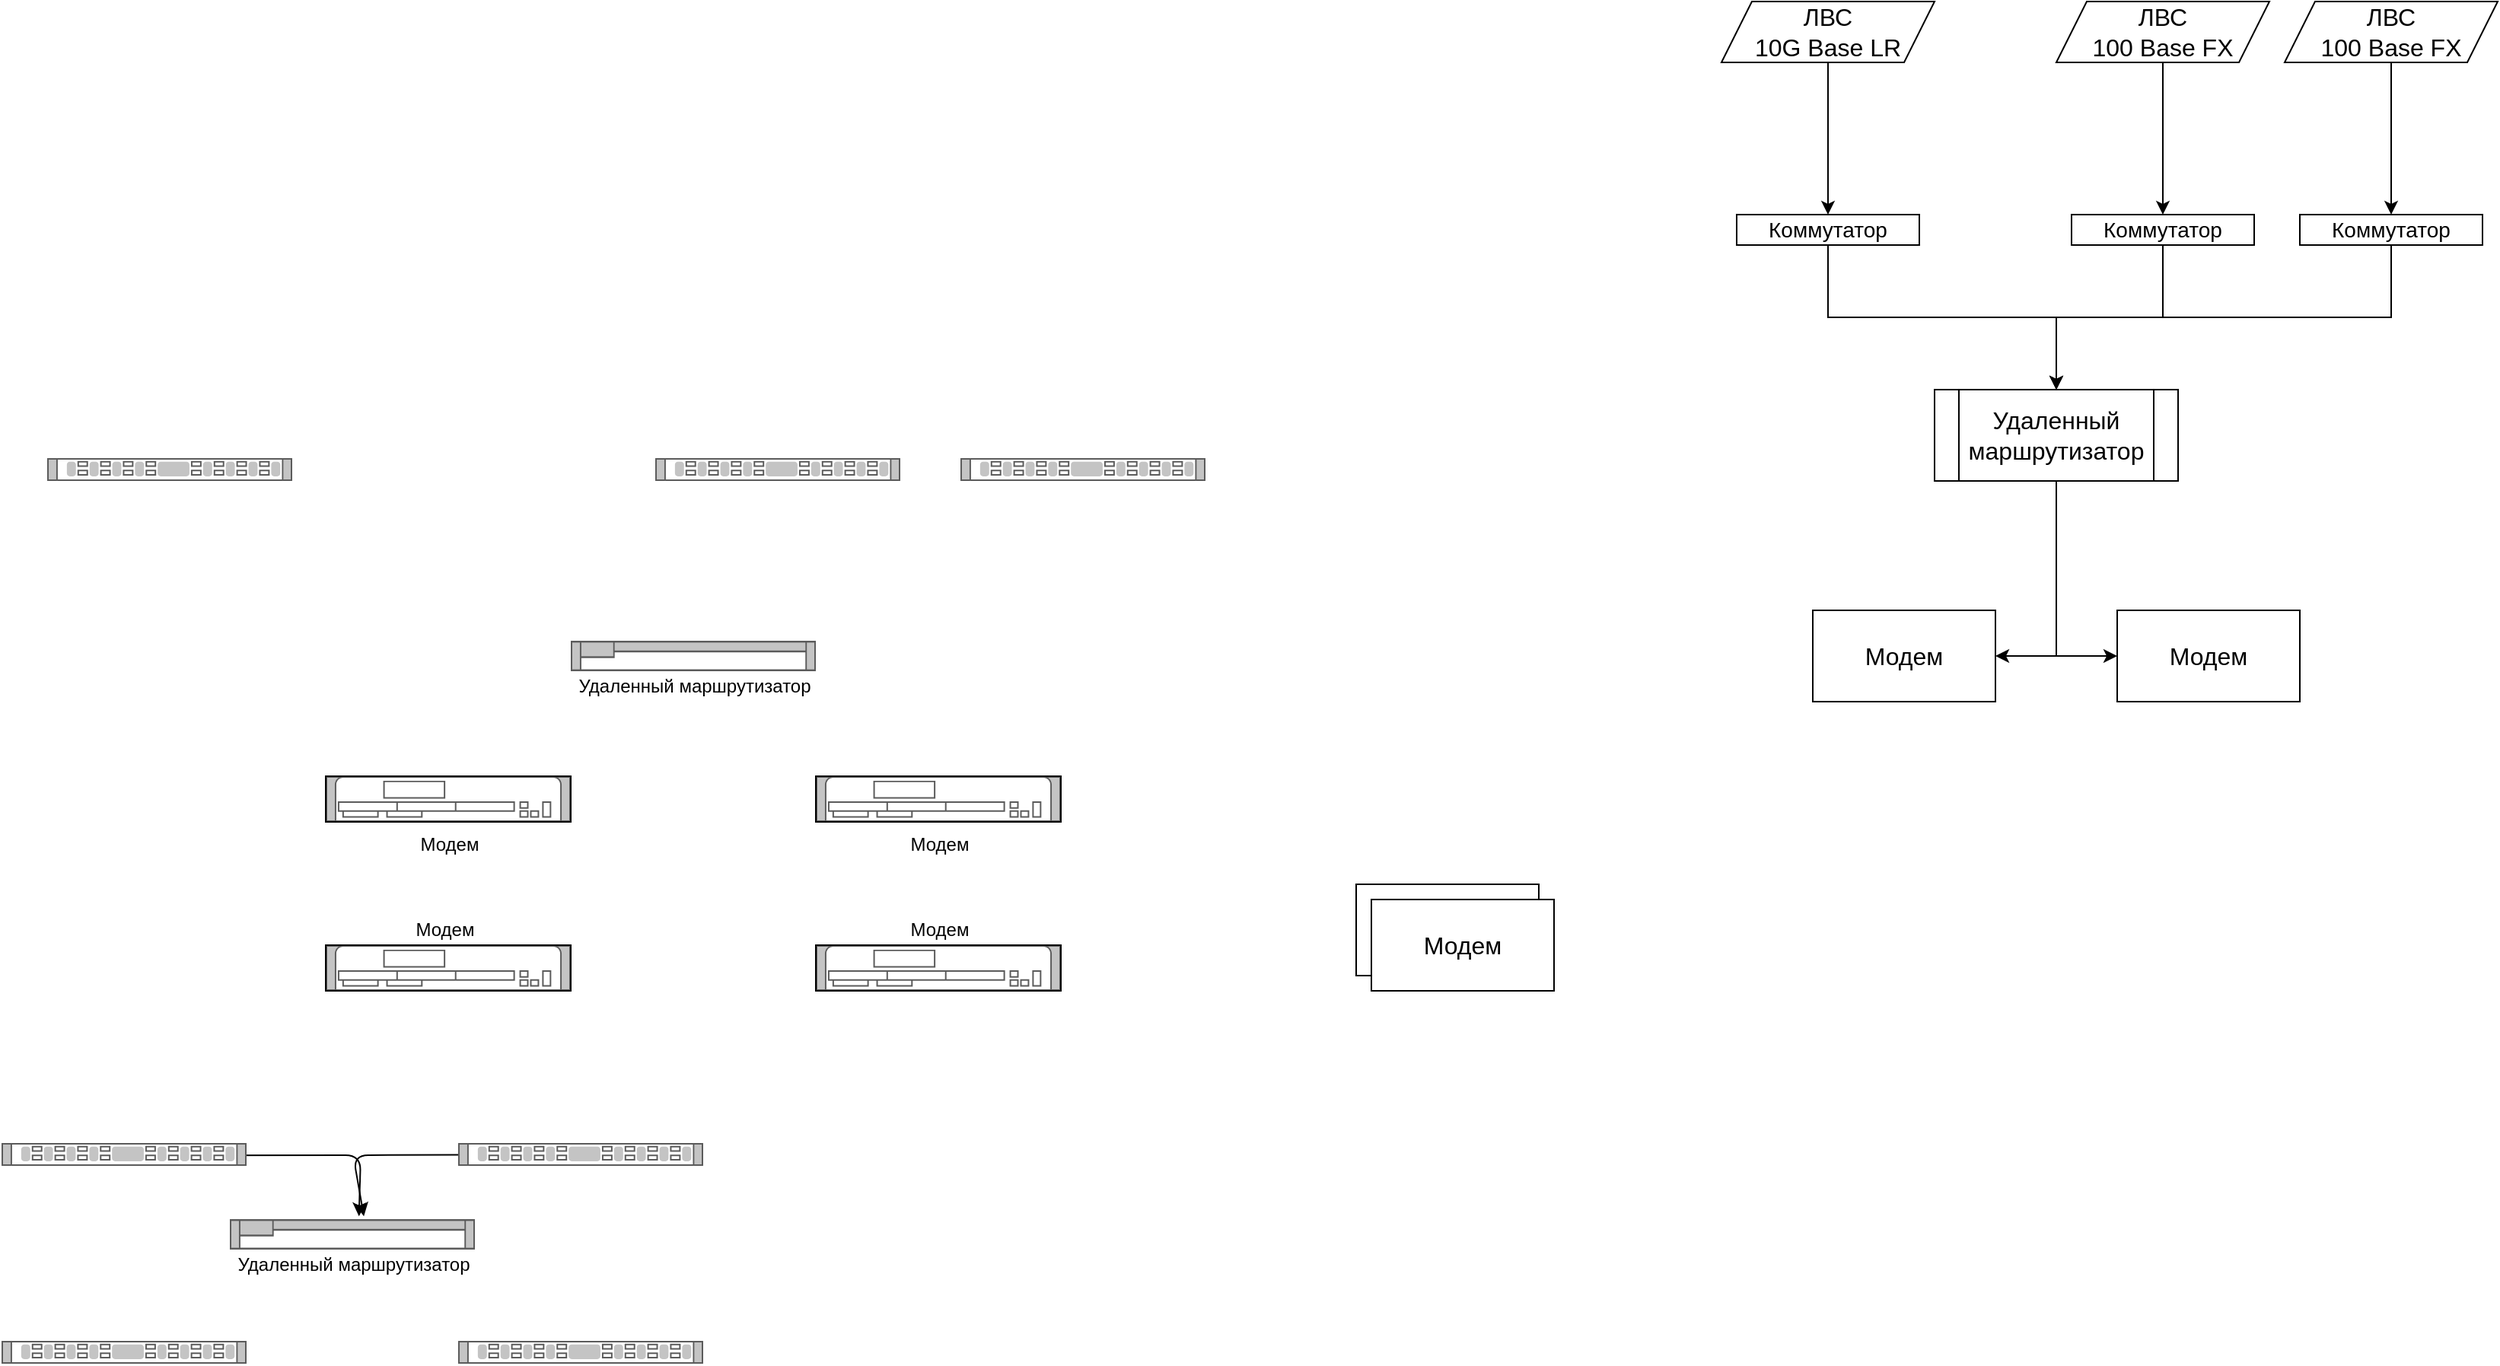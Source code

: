 <mxfile version="13.6.10" type="github">
  <diagram id="Ht1M8jgEwFfnCIfOTk4-" name="Page-1">
    <mxGraphModel dx="1117" dy="1451" grid="1" gridSize="10" guides="1" tooltips="1" connect="1" arrows="1" fold="1" page="1" pageScale="1" pageWidth="1169" pageHeight="827" math="0" shadow="0">
      <root>
        <mxCell id="0" />
        <mxCell id="1" parent="0" />
        <mxCell id="H0Uw_oi4I9NrX1j97PpR-26" value="" style="endArrow=classic;html=1;exitX=0.444;exitY=0.541;exitDx=0;exitDy=0;exitPerimeter=0;entryX=0.527;entryY=-0.094;entryDx=0;entryDy=0;entryPerimeter=0;" edge="1" parent="1" source="H0Uw_oi4I9NrX1j97PpR-19" target="H0Uw_oi4I9NrX1j97PpR-17">
          <mxGeometry width="50" height="50" relative="1" as="geometry">
            <mxPoint x="650" y="690" as="sourcePoint" />
            <mxPoint x="700" y="640" as="targetPoint" />
            <Array as="points">
              <mxPoint x="286" y="558" />
            </Array>
          </mxGeometry>
        </mxCell>
        <mxCell id="H0Uw_oi4I9NrX1j97PpR-3" value="" style="shape=mxgraph.rack.cisco.cisco_nexus_3016_switch;html=1;labelPosition=right;align=left;spacingLeft=15;dashed=0;shadow=0;fillColor=#ffffff;" vertex="1" parent="1">
          <mxGeometry x="479.5" y="100" width="161" height="15" as="geometry" />
        </mxCell>
        <mxCell id="H0Uw_oi4I9NrX1j97PpR-4" value="" style="shape=mxgraph.rack.cisco.cisco_1941_series_integrated_services_router;html=1;labelPosition=right;align=left;spacingLeft=15;dashed=0;shadow=0;fillColor=#ffffff;" vertex="1" parent="1">
          <mxGeometry x="585" y="309" width="161" height="30" as="geometry" />
        </mxCell>
        <mxCell id="H0Uw_oi4I9NrX1j97PpR-5" value="" style="shape=mxgraph.rack.cisco.cisco_1905_serial_integrated_services_router;html=1;labelPosition=right;align=left;spacingLeft=15;dashed=0;shadow=0;fillColor=#ffffff;" vertex="1" parent="1">
          <mxGeometry x="424" y="220" width="161" height="20" as="geometry" />
        </mxCell>
        <mxCell id="H0Uw_oi4I9NrX1j97PpR-6" value="" style="shape=mxgraph.rack.cisco.cisco_nexus_3016_switch;html=1;labelPosition=right;align=left;spacingLeft=15;dashed=0;shadow=0;fillColor=#ffffff;" vertex="1" parent="1">
          <mxGeometry x="80" y="100" width="161" height="15" as="geometry" />
        </mxCell>
        <mxCell id="H0Uw_oi4I9NrX1j97PpR-8" value="" style="shape=mxgraph.rack.cisco.cisco_nexus_3016_switch;html=1;labelPosition=right;align=left;spacingLeft=15;dashed=0;shadow=0;fillColor=#ffffff;" vertex="1" parent="1">
          <mxGeometry x="680" y="100" width="161" height="15" as="geometry" />
        </mxCell>
        <mxCell id="H0Uw_oi4I9NrX1j97PpR-9" value="" style="shape=mxgraph.rack.cisco.cisco_1941_series_integrated_services_router;html=1;labelPosition=right;align=left;spacingLeft=15;dashed=0;shadow=0;fillColor=#ffffff;" vertex="1" parent="1">
          <mxGeometry x="263" y="309" width="161" height="30" as="geometry" />
        </mxCell>
        <mxCell id="H0Uw_oi4I9NrX1j97PpR-10" value="Модем" style="text;html=1;align=center;verticalAlign=middle;resizable=0;points=[];autosize=1;" vertex="1" parent="1">
          <mxGeometry x="318.5" y="344" width="50" height="20" as="geometry" />
        </mxCell>
        <mxCell id="H0Uw_oi4I9NrX1j97PpR-11" value="Модем" style="text;html=1;align=center;verticalAlign=middle;resizable=0;points=[];autosize=1;" vertex="1" parent="1">
          <mxGeometry x="640.5" y="344" width="50" height="20" as="geometry" />
        </mxCell>
        <mxCell id="H0Uw_oi4I9NrX1j97PpR-12" value="" style="shape=mxgraph.rack.cisco.cisco_1941_series_integrated_services_router;html=1;labelPosition=right;align=left;spacingLeft=15;dashed=0;shadow=0;fillColor=#ffffff;" vertex="1" parent="1">
          <mxGeometry x="585" y="420" width="161" height="30" as="geometry" />
        </mxCell>
        <mxCell id="H0Uw_oi4I9NrX1j97PpR-13" value="" style="shape=mxgraph.rack.cisco.cisco_1941_series_integrated_services_router;html=1;labelPosition=right;align=left;spacingLeft=15;dashed=0;shadow=0;fillColor=#ffffff;" vertex="1" parent="1">
          <mxGeometry x="263" y="420" width="161" height="30" as="geometry" />
        </mxCell>
        <mxCell id="H0Uw_oi4I9NrX1j97PpR-14" value="Модем" style="text;html=1;align=center;verticalAlign=middle;resizable=0;points=[];autosize=1;" vertex="1" parent="1">
          <mxGeometry x="315.5" y="400" width="50" height="20" as="geometry" />
        </mxCell>
        <mxCell id="H0Uw_oi4I9NrX1j97PpR-15" value="Модем" style="text;html=1;align=center;verticalAlign=middle;resizable=0;points=[];autosize=1;" vertex="1" parent="1">
          <mxGeometry x="640.5" y="400" width="50" height="20" as="geometry" />
        </mxCell>
        <mxCell id="H0Uw_oi4I9NrX1j97PpR-16" value="Удаленный маршрутизатор" style="text;html=1;align=center;verticalAlign=middle;resizable=0;points=[];autosize=1;" vertex="1" parent="1">
          <mxGeometry x="419.5" y="240" width="170" height="20" as="geometry" />
        </mxCell>
        <mxCell id="H0Uw_oi4I9NrX1j97PpR-17" value="" style="shape=mxgraph.rack.cisco.cisco_1905_serial_integrated_services_router;html=1;labelPosition=right;align=left;spacingLeft=15;dashed=0;shadow=0;fillColor=#ffffff;" vertex="1" parent="1">
          <mxGeometry x="200" y="600" width="161" height="20" as="geometry" />
        </mxCell>
        <mxCell id="H0Uw_oi4I9NrX1j97PpR-18" value="Удаленный маршрутизатор" style="text;html=1;align=center;verticalAlign=middle;resizable=0;points=[];autosize=1;" vertex="1" parent="1">
          <mxGeometry x="195.5" y="620" width="170" height="20" as="geometry" />
        </mxCell>
        <mxCell id="H0Uw_oi4I9NrX1j97PpR-19" value="" style="shape=mxgraph.rack.cisco.cisco_nexus_3016_switch;html=1;labelPosition=right;align=left;spacingLeft=15;dashed=0;shadow=0;fillColor=#ffffff;" vertex="1" parent="1">
          <mxGeometry x="50" y="550" width="161" height="15" as="geometry" />
        </mxCell>
        <mxCell id="H0Uw_oi4I9NrX1j97PpR-20" value="" style="shape=mxgraph.rack.cisco.cisco_nexus_3016_switch;html=1;labelPosition=right;align=left;spacingLeft=15;dashed=0;shadow=0;fillColor=#ffffff;" vertex="1" parent="1">
          <mxGeometry x="50" y="680" width="161" height="15" as="geometry" />
        </mxCell>
        <mxCell id="H0Uw_oi4I9NrX1j97PpR-21" value="" style="shape=mxgraph.rack.cisco.cisco_nexus_3016_switch;html=1;labelPosition=right;align=left;spacingLeft=15;dashed=0;shadow=0;fillColor=#ffffff;" vertex="1" parent="1">
          <mxGeometry x="350" y="680" width="161" height="15" as="geometry" />
        </mxCell>
        <mxCell id="H0Uw_oi4I9NrX1j97PpR-22" value="" style="shape=mxgraph.rack.cisco.cisco_nexus_3016_switch;html=1;labelPosition=right;align=left;spacingLeft=15;dashed=0;shadow=0;fillColor=#ffffff;" vertex="1" parent="1">
          <mxGeometry x="350" y="550" width="161" height="15" as="geometry" />
        </mxCell>
        <mxCell id="H0Uw_oi4I9NrX1j97PpR-27" value="" style="endArrow=classic;html=1;entryX=0.547;entryY=-0.094;entryDx=0;entryDy=0;entryPerimeter=0;" edge="1" parent="1" source="H0Uw_oi4I9NrX1j97PpR-22" target="H0Uw_oi4I9NrX1j97PpR-17">
          <mxGeometry width="50" height="50" relative="1" as="geometry">
            <mxPoint x="650" y="690" as="sourcePoint" />
            <mxPoint x="280" y="590" as="targetPoint" />
            <Array as="points">
              <mxPoint x="281" y="558" />
            </Array>
          </mxGeometry>
        </mxCell>
        <mxCell id="H0Uw_oi4I9NrX1j97PpR-28" value="Модем" style="rounded=0;whiteSpace=wrap;html=1;fontSize=16;" vertex="1" parent="1">
          <mxGeometry x="940" y="380" width="120" height="60" as="geometry" />
        </mxCell>
        <mxCell id="H0Uw_oi4I9NrX1j97PpR-38" style="edgeStyle=orthogonalEdgeStyle;rounded=0;orthogonalLoop=1;jettySize=auto;html=1;exitX=0.5;exitY=1;exitDx=0;exitDy=0;entryX=0.5;entryY=0;entryDx=0;entryDy=0;fontSize=16;" edge="1" parent="1" source="H0Uw_oi4I9NrX1j97PpR-29" target="H0Uw_oi4I9NrX1j97PpR-31">
          <mxGeometry relative="1" as="geometry" />
        </mxCell>
        <mxCell id="H0Uw_oi4I9NrX1j97PpR-29" value="&lt;font style=&quot;font-size: 14px;&quot;&gt;Коммутатор&lt;/font&gt;" style="rounded=0;whiteSpace=wrap;html=1;fontSize=14;" vertex="1" parent="1">
          <mxGeometry x="1190" y="-60" width="120" height="20" as="geometry" />
        </mxCell>
        <mxCell id="H0Uw_oi4I9NrX1j97PpR-35" style="edgeStyle=orthogonalEdgeStyle;rounded=0;orthogonalLoop=1;jettySize=auto;html=1;exitX=0.5;exitY=1;exitDx=0;exitDy=0;entryX=1;entryY=0.5;entryDx=0;entryDy=0;fontSize=16;" edge="1" parent="1" source="H0Uw_oi4I9NrX1j97PpR-31" target="H0Uw_oi4I9NrX1j97PpR-33">
          <mxGeometry relative="1" as="geometry" />
        </mxCell>
        <mxCell id="H0Uw_oi4I9NrX1j97PpR-36" style="edgeStyle=orthogonalEdgeStyle;rounded=0;orthogonalLoop=1;jettySize=auto;html=1;exitX=0.5;exitY=1;exitDx=0;exitDy=0;entryX=0;entryY=0.5;entryDx=0;entryDy=0;fontSize=16;" edge="1" parent="1" source="H0Uw_oi4I9NrX1j97PpR-31" target="H0Uw_oi4I9NrX1j97PpR-34">
          <mxGeometry relative="1" as="geometry" />
        </mxCell>
        <mxCell id="H0Uw_oi4I9NrX1j97PpR-31" value="Удаленный маршрутизатор" style="shape=process;whiteSpace=wrap;html=1;backgroundOutline=1;fontSize=16;" vertex="1" parent="1">
          <mxGeometry x="1320" y="55" width="160" height="60" as="geometry" />
        </mxCell>
        <mxCell id="H0Uw_oi4I9NrX1j97PpR-32" value="Модем" style="rounded=0;whiteSpace=wrap;html=1;fontSize=16;" vertex="1" parent="1">
          <mxGeometry x="950" y="390" width="120" height="60" as="geometry" />
        </mxCell>
        <mxCell id="H0Uw_oi4I9NrX1j97PpR-33" value="Модем" style="rounded=0;whiteSpace=wrap;html=1;fontSize=16;" vertex="1" parent="1">
          <mxGeometry x="1240" y="200" width="120" height="60" as="geometry" />
        </mxCell>
        <mxCell id="H0Uw_oi4I9NrX1j97PpR-34" value="Модем" style="rounded=0;whiteSpace=wrap;html=1;fontSize=16;" vertex="1" parent="1">
          <mxGeometry x="1440" y="200" width="120" height="60" as="geometry" />
        </mxCell>
        <mxCell id="H0Uw_oi4I9NrX1j97PpR-44" style="edgeStyle=orthogonalEdgeStyle;rounded=0;orthogonalLoop=1;jettySize=auto;html=1;exitX=0.5;exitY=1;exitDx=0;exitDy=0;fontSize=16;entryX=0.5;entryY=0;entryDx=0;entryDy=0;" edge="1" parent="1" source="H0Uw_oi4I9NrX1j97PpR-39" target="H0Uw_oi4I9NrX1j97PpR-31">
          <mxGeometry relative="1" as="geometry">
            <mxPoint x="1440" y="40.0" as="targetPoint" />
          </mxGeometry>
        </mxCell>
        <mxCell id="H0Uw_oi4I9NrX1j97PpR-39" value="&lt;font style=&quot;font-size: 14px;&quot;&gt;Коммутатор&lt;/font&gt;" style="rounded=0;whiteSpace=wrap;html=1;fontSize=14;" vertex="1" parent="1">
          <mxGeometry x="1560" y="-60" width="120" height="20" as="geometry" />
        </mxCell>
        <mxCell id="H0Uw_oi4I9NrX1j97PpR-43" style="edgeStyle=orthogonalEdgeStyle;rounded=0;orthogonalLoop=1;jettySize=auto;html=1;exitX=0.5;exitY=1;exitDx=0;exitDy=0;entryX=0.5;entryY=0;entryDx=0;entryDy=0;fontSize=16;" edge="1" parent="1" source="H0Uw_oi4I9NrX1j97PpR-40" target="H0Uw_oi4I9NrX1j97PpR-31">
          <mxGeometry relative="1" as="geometry" />
        </mxCell>
        <mxCell id="H0Uw_oi4I9NrX1j97PpR-40" value="&lt;font style=&quot;font-size: 14px;&quot;&gt;Коммутатор&lt;/font&gt;" style="rounded=0;whiteSpace=wrap;html=1;fontSize=14;" vertex="1" parent="1">
          <mxGeometry x="1410" y="-60" width="120" height="20" as="geometry" />
        </mxCell>
        <mxCell id="H0Uw_oi4I9NrX1j97PpR-46" style="edgeStyle=orthogonalEdgeStyle;rounded=0;orthogonalLoop=1;jettySize=auto;html=1;exitX=0.5;exitY=1;exitDx=0;exitDy=0;entryX=0.5;entryY=0;entryDx=0;entryDy=0;fontSize=16;" edge="1" parent="1" source="H0Uw_oi4I9NrX1j97PpR-45" target="H0Uw_oi4I9NrX1j97PpR-29">
          <mxGeometry relative="1" as="geometry" />
        </mxCell>
        <mxCell id="H0Uw_oi4I9NrX1j97PpR-45" value="ЛВС&lt;br&gt;10G Base LR" style="shape=parallelogram;perimeter=parallelogramPerimeter;whiteSpace=wrap;html=1;fixedSize=1;fontSize=16;" vertex="1" parent="1">
          <mxGeometry x="1180" y="-200" width="140" height="40" as="geometry" />
        </mxCell>
        <mxCell id="H0Uw_oi4I9NrX1j97PpR-49" style="edgeStyle=orthogonalEdgeStyle;rounded=0;orthogonalLoop=1;jettySize=auto;html=1;exitX=0.5;exitY=1;exitDx=0;exitDy=0;entryX=0.5;entryY=0;entryDx=0;entryDy=0;fontSize=16;" edge="1" parent="1" source="H0Uw_oi4I9NrX1j97PpR-47" target="H0Uw_oi4I9NrX1j97PpR-40">
          <mxGeometry relative="1" as="geometry" />
        </mxCell>
        <mxCell id="H0Uw_oi4I9NrX1j97PpR-47" value="ЛВС&lt;br&gt;100 Base FX" style="shape=parallelogram;perimeter=parallelogramPerimeter;whiteSpace=wrap;html=1;fixedSize=1;fontSize=16;" vertex="1" parent="1">
          <mxGeometry x="1400" y="-200" width="140" height="40" as="geometry" />
        </mxCell>
        <mxCell id="H0Uw_oi4I9NrX1j97PpR-50" style="edgeStyle=orthogonalEdgeStyle;rounded=0;orthogonalLoop=1;jettySize=auto;html=1;exitX=0.5;exitY=1;exitDx=0;exitDy=0;entryX=0.5;entryY=0;entryDx=0;entryDy=0;fontSize=16;" edge="1" parent="1" source="H0Uw_oi4I9NrX1j97PpR-48" target="H0Uw_oi4I9NrX1j97PpR-39">
          <mxGeometry relative="1" as="geometry" />
        </mxCell>
        <mxCell id="H0Uw_oi4I9NrX1j97PpR-48" value="ЛВС&lt;br&gt;100 Base FX" style="shape=parallelogram;perimeter=parallelogramPerimeter;whiteSpace=wrap;html=1;fixedSize=1;fontSize=16;" vertex="1" parent="1">
          <mxGeometry x="1550" y="-200" width="140" height="40" as="geometry" />
        </mxCell>
      </root>
    </mxGraphModel>
  </diagram>
</mxfile>
